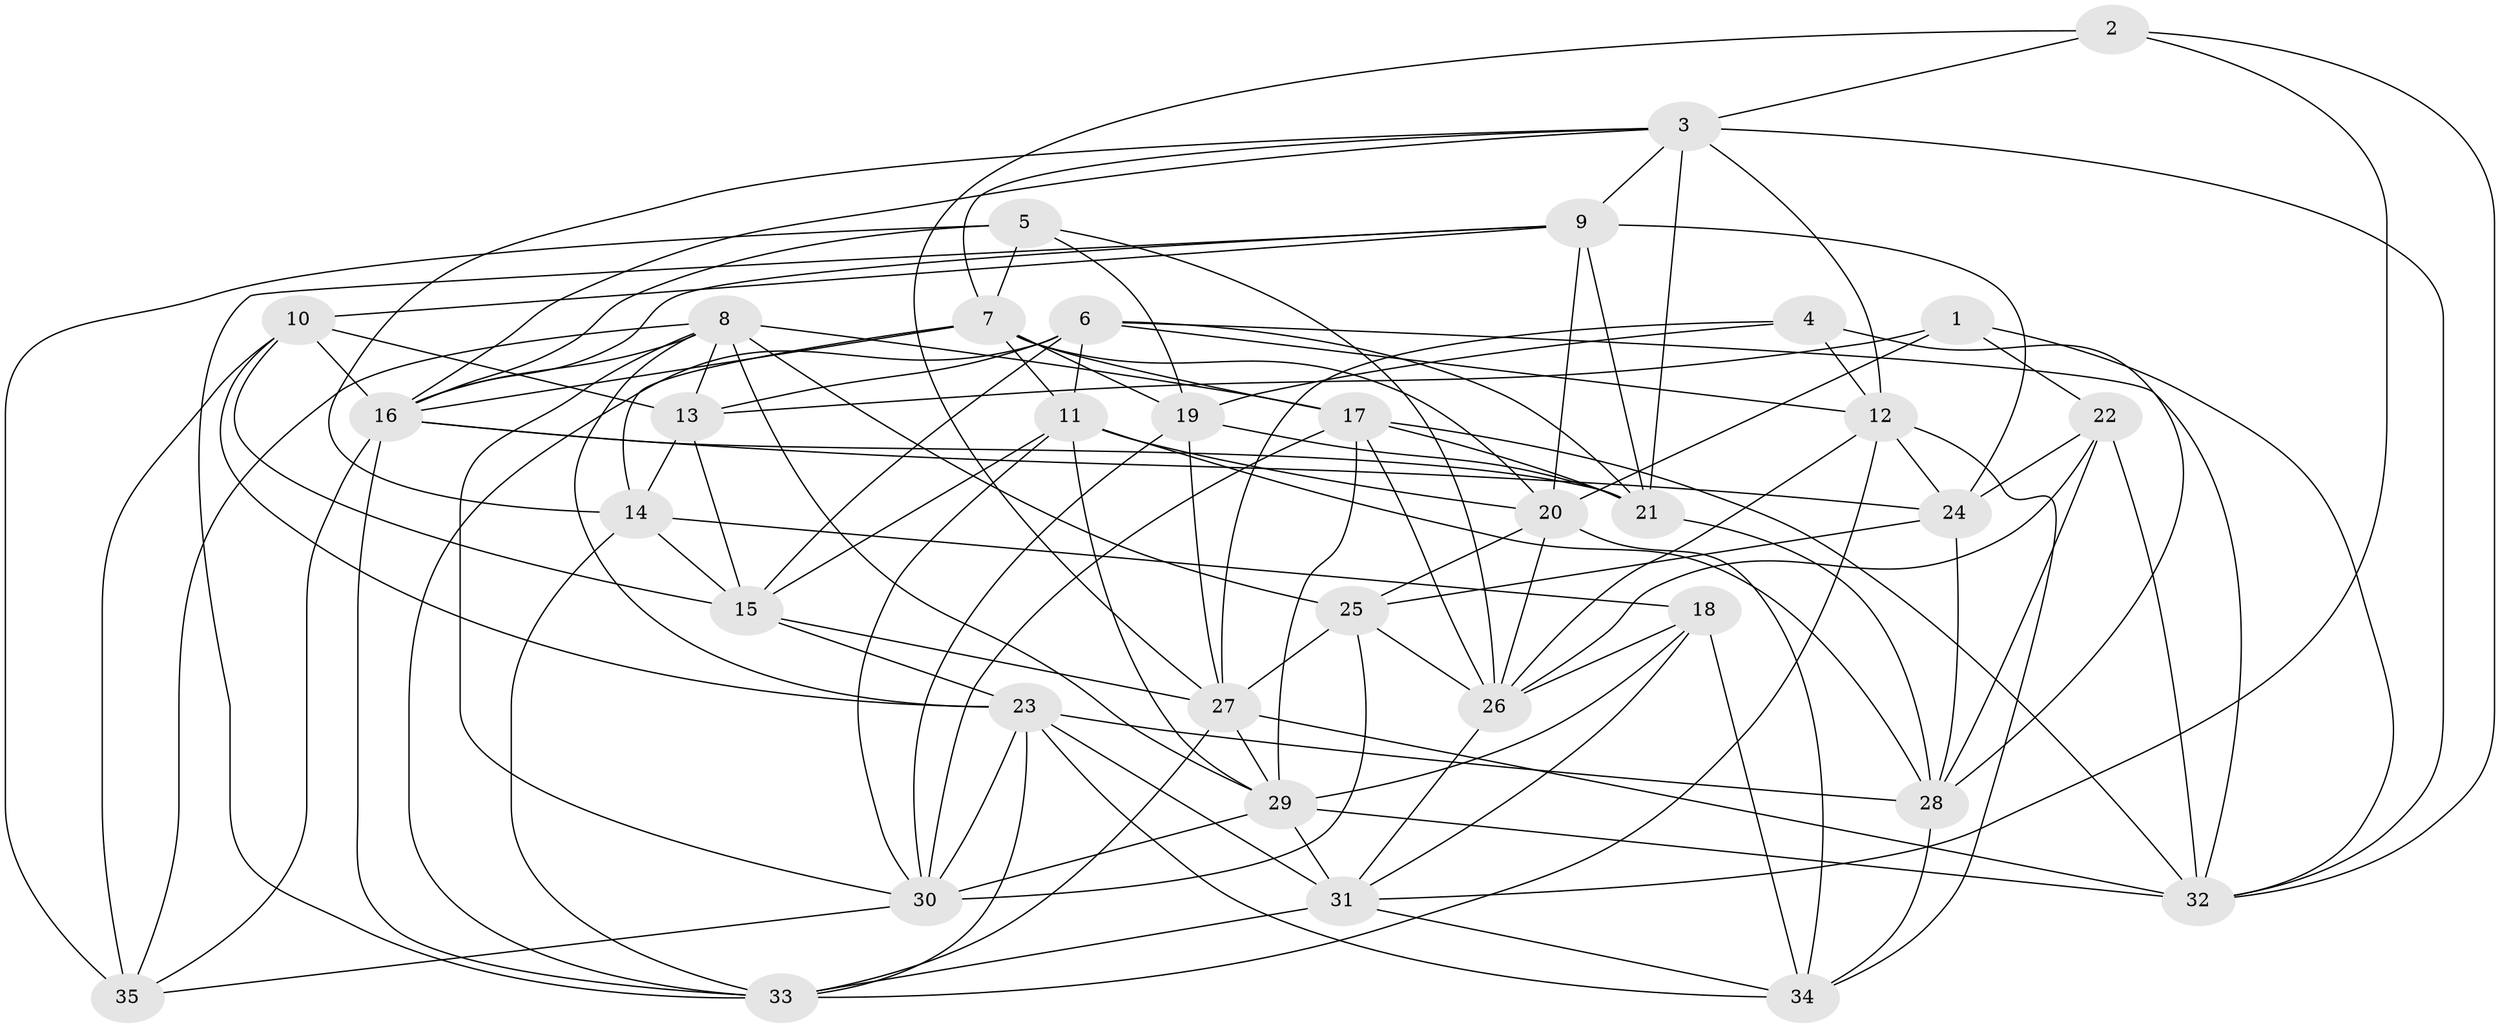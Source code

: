// original degree distribution, {4: 1.0}
// Generated by graph-tools (version 1.1) at 2025/38/03/04/25 23:38:13]
// undirected, 35 vertices, 117 edges
graph export_dot {
  node [color=gray90,style=filled];
  1;
  2;
  3;
  4;
  5;
  6;
  7;
  8;
  9;
  10;
  11;
  12;
  13;
  14;
  15;
  16;
  17;
  18;
  19;
  20;
  21;
  22;
  23;
  24;
  25;
  26;
  27;
  28;
  29;
  30;
  31;
  32;
  33;
  34;
  35;
  1 -- 13 [weight=1.0];
  1 -- 20 [weight=1.0];
  1 -- 22 [weight=1.0];
  1 -- 32 [weight=1.0];
  2 -- 3 [weight=1.0];
  2 -- 27 [weight=1.0];
  2 -- 31 [weight=1.0];
  2 -- 32 [weight=1.0];
  3 -- 7 [weight=1.0];
  3 -- 9 [weight=1.0];
  3 -- 12 [weight=1.0];
  3 -- 14 [weight=1.0];
  3 -- 16 [weight=1.0];
  3 -- 21 [weight=1.0];
  3 -- 32 [weight=1.0];
  4 -- 12 [weight=1.0];
  4 -- 19 [weight=1.0];
  4 -- 27 [weight=1.0];
  4 -- 28 [weight=1.0];
  5 -- 7 [weight=1.0];
  5 -- 16 [weight=1.0];
  5 -- 19 [weight=1.0];
  5 -- 26 [weight=1.0];
  5 -- 35 [weight=2.0];
  6 -- 11 [weight=1.0];
  6 -- 12 [weight=1.0];
  6 -- 13 [weight=2.0];
  6 -- 15 [weight=1.0];
  6 -- 21 [weight=1.0];
  6 -- 32 [weight=1.0];
  6 -- 33 [weight=1.0];
  7 -- 11 [weight=1.0];
  7 -- 14 [weight=1.0];
  7 -- 16 [weight=1.0];
  7 -- 17 [weight=1.0];
  7 -- 19 [weight=1.0];
  7 -- 20 [weight=1.0];
  8 -- 13 [weight=1.0];
  8 -- 16 [weight=1.0];
  8 -- 17 [weight=1.0];
  8 -- 23 [weight=1.0];
  8 -- 25 [weight=1.0];
  8 -- 29 [weight=1.0];
  8 -- 30 [weight=1.0];
  8 -- 35 [weight=1.0];
  9 -- 10 [weight=1.0];
  9 -- 16 [weight=1.0];
  9 -- 20 [weight=1.0];
  9 -- 21 [weight=2.0];
  9 -- 24 [weight=1.0];
  9 -- 33 [weight=1.0];
  10 -- 13 [weight=2.0];
  10 -- 15 [weight=1.0];
  10 -- 16 [weight=1.0];
  10 -- 23 [weight=1.0];
  10 -- 35 [weight=2.0];
  11 -- 15 [weight=1.0];
  11 -- 20 [weight=2.0];
  11 -- 28 [weight=1.0];
  11 -- 29 [weight=1.0];
  11 -- 30 [weight=1.0];
  12 -- 24 [weight=2.0];
  12 -- 26 [weight=2.0];
  12 -- 33 [weight=2.0];
  12 -- 34 [weight=1.0];
  13 -- 14 [weight=2.0];
  13 -- 15 [weight=2.0];
  14 -- 15 [weight=1.0];
  14 -- 18 [weight=1.0];
  14 -- 33 [weight=2.0];
  15 -- 23 [weight=1.0];
  15 -- 27 [weight=1.0];
  16 -- 21 [weight=1.0];
  16 -- 24 [weight=1.0];
  16 -- 33 [weight=1.0];
  16 -- 35 [weight=1.0];
  17 -- 21 [weight=1.0];
  17 -- 26 [weight=1.0];
  17 -- 29 [weight=1.0];
  17 -- 30 [weight=1.0];
  17 -- 32 [weight=2.0];
  18 -- 26 [weight=1.0];
  18 -- 29 [weight=2.0];
  18 -- 31 [weight=1.0];
  18 -- 34 [weight=1.0];
  19 -- 21 [weight=1.0];
  19 -- 27 [weight=1.0];
  19 -- 30 [weight=1.0];
  20 -- 25 [weight=1.0];
  20 -- 26 [weight=1.0];
  20 -- 34 [weight=1.0];
  21 -- 28 [weight=1.0];
  22 -- 24 [weight=2.0];
  22 -- 26 [weight=1.0];
  22 -- 28 [weight=1.0];
  22 -- 32 [weight=1.0];
  23 -- 28 [weight=2.0];
  23 -- 30 [weight=1.0];
  23 -- 31 [weight=2.0];
  23 -- 33 [weight=1.0];
  23 -- 34 [weight=1.0];
  24 -- 25 [weight=1.0];
  24 -- 28 [weight=1.0];
  25 -- 26 [weight=2.0];
  25 -- 27 [weight=1.0];
  25 -- 30 [weight=2.0];
  26 -- 31 [weight=1.0];
  27 -- 29 [weight=1.0];
  27 -- 32 [weight=1.0];
  27 -- 33 [weight=1.0];
  28 -- 34 [weight=1.0];
  29 -- 30 [weight=1.0];
  29 -- 31 [weight=1.0];
  29 -- 32 [weight=2.0];
  30 -- 35 [weight=2.0];
  31 -- 33 [weight=1.0];
  31 -- 34 [weight=1.0];
}
